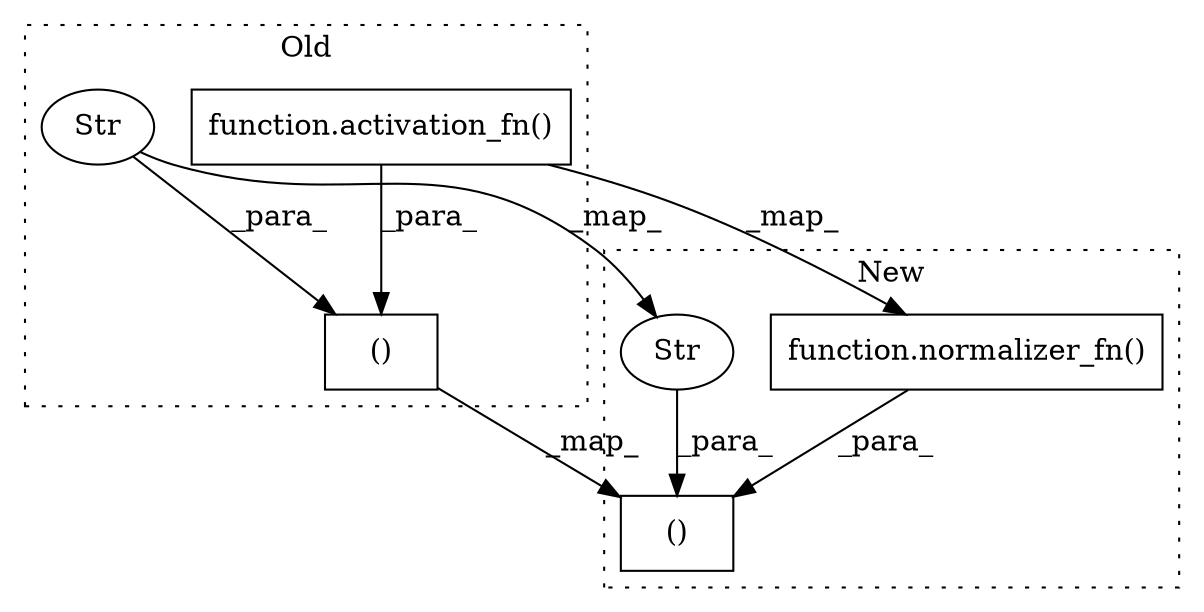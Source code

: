 digraph G {
subgraph cluster0 {
1 [label="()" a="54" s="9837" l="29" shape="box"];
3 [label="Str" a="66" s="9830" l="7" shape="ellipse"];
6 [label="function.activation_fn()" a="75" s="9839" l="27" shape="box"];
label = "Old";
style="dotted";
}
subgraph cluster1 {
2 [label="()" a="54" s="8036" l="22" shape="box"];
4 [label="Str" a="66" s="8029" l="7" shape="ellipse"];
5 [label="function.normalizer_fn()" a="75" s="8038,8057" l="14,1" shape="box"];
label = "New";
style="dotted";
}
1 -> 2 [label="_map_"];
3 -> 1 [label="_para_"];
3 -> 4 [label="_map_"];
4 -> 2 [label="_para_"];
5 -> 2 [label="_para_"];
6 -> 1 [label="_para_"];
6 -> 5 [label="_map_"];
}
